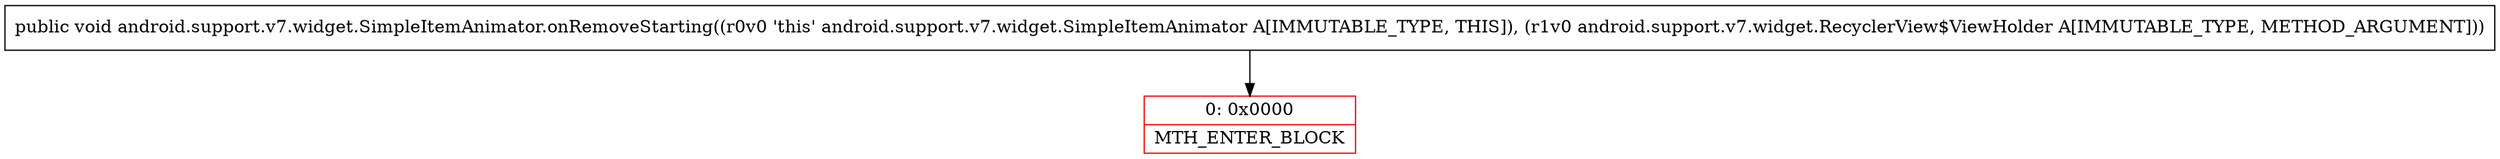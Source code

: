 digraph "CFG forandroid.support.v7.widget.SimpleItemAnimator.onRemoveStarting(Landroid\/support\/v7\/widget\/RecyclerView$ViewHolder;)V" {
subgraph cluster_Region_554447362 {
label = "R(0)";
node [shape=record,color=blue];
}
Node_0 [shape=record,color=red,label="{0\:\ 0x0000|MTH_ENTER_BLOCK\l}"];
MethodNode[shape=record,label="{public void android.support.v7.widget.SimpleItemAnimator.onRemoveStarting((r0v0 'this' android.support.v7.widget.SimpleItemAnimator A[IMMUTABLE_TYPE, THIS]), (r1v0 android.support.v7.widget.RecyclerView$ViewHolder A[IMMUTABLE_TYPE, METHOD_ARGUMENT])) }"];
MethodNode -> Node_0;
}

